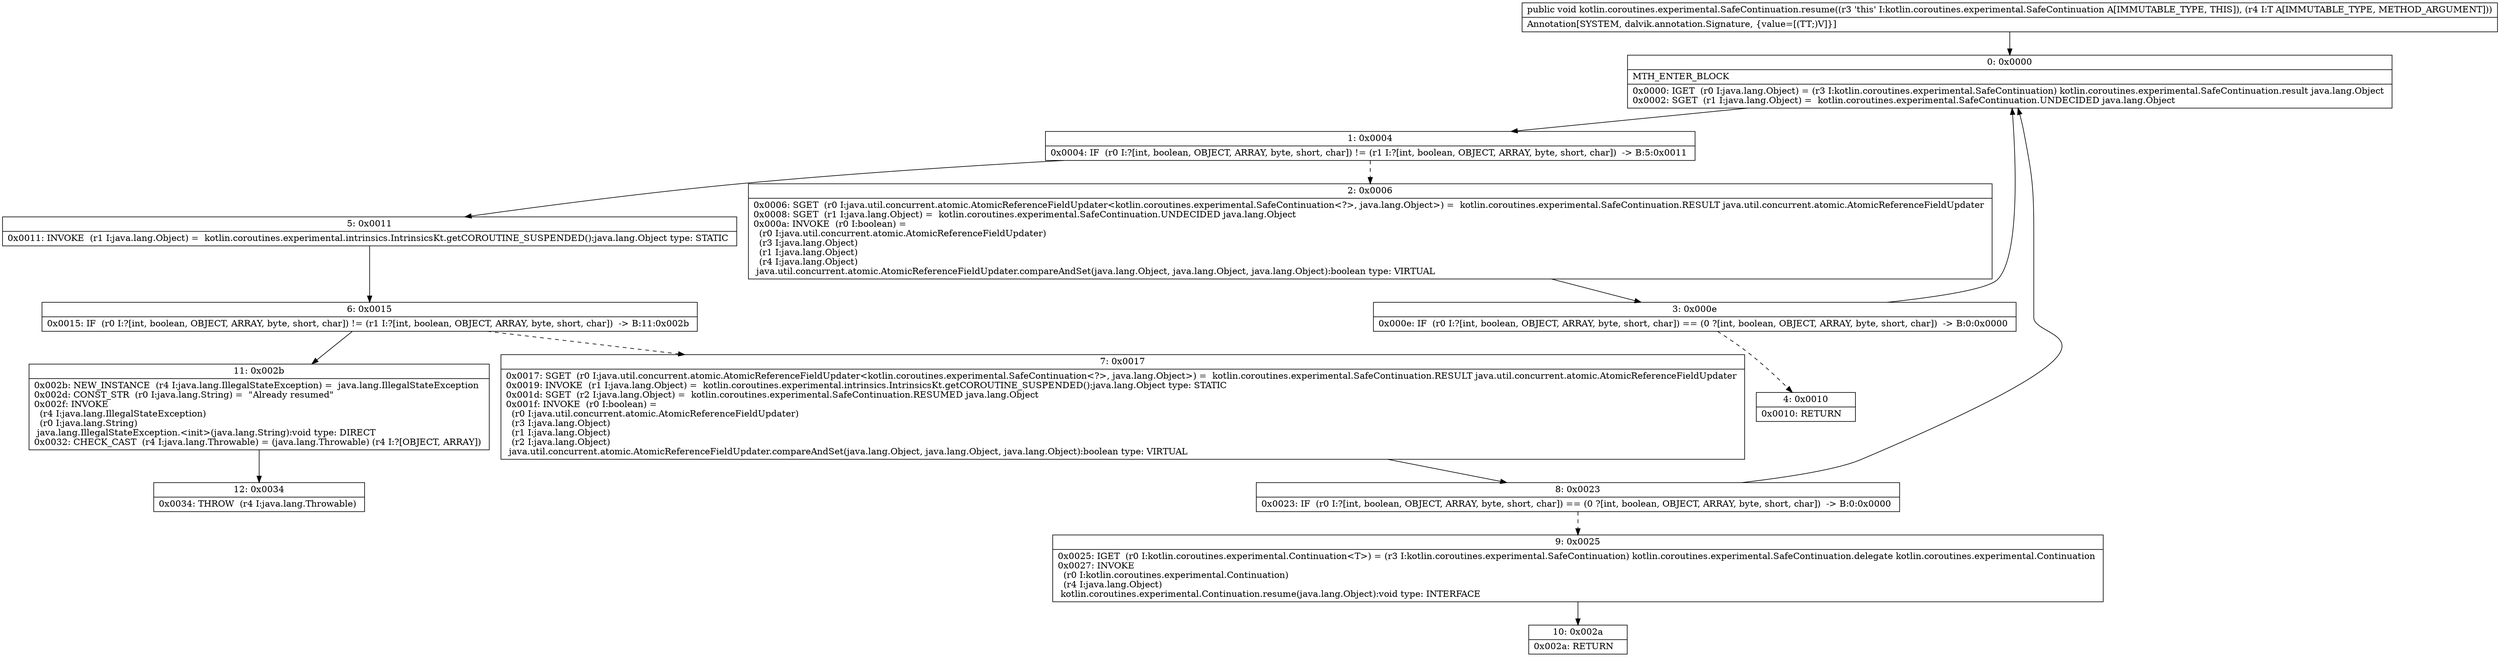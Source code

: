 digraph "CFG forkotlin.coroutines.experimental.SafeContinuation.resume(Ljava\/lang\/Object;)V" {
Node_0 [shape=record,label="{0\:\ 0x0000|MTH_ENTER_BLOCK\l|0x0000: IGET  (r0 I:java.lang.Object) = (r3 I:kotlin.coroutines.experimental.SafeContinuation) kotlin.coroutines.experimental.SafeContinuation.result java.lang.Object \l0x0002: SGET  (r1 I:java.lang.Object) =  kotlin.coroutines.experimental.SafeContinuation.UNDECIDED java.lang.Object \l}"];
Node_1 [shape=record,label="{1\:\ 0x0004|0x0004: IF  (r0 I:?[int, boolean, OBJECT, ARRAY, byte, short, char]) != (r1 I:?[int, boolean, OBJECT, ARRAY, byte, short, char])  \-\> B:5:0x0011 \l}"];
Node_2 [shape=record,label="{2\:\ 0x0006|0x0006: SGET  (r0 I:java.util.concurrent.atomic.AtomicReferenceFieldUpdater\<kotlin.coroutines.experimental.SafeContinuation\<?\>, java.lang.Object\>) =  kotlin.coroutines.experimental.SafeContinuation.RESULT java.util.concurrent.atomic.AtomicReferenceFieldUpdater \l0x0008: SGET  (r1 I:java.lang.Object) =  kotlin.coroutines.experimental.SafeContinuation.UNDECIDED java.lang.Object \l0x000a: INVOKE  (r0 I:boolean) = \l  (r0 I:java.util.concurrent.atomic.AtomicReferenceFieldUpdater)\l  (r3 I:java.lang.Object)\l  (r1 I:java.lang.Object)\l  (r4 I:java.lang.Object)\l java.util.concurrent.atomic.AtomicReferenceFieldUpdater.compareAndSet(java.lang.Object, java.lang.Object, java.lang.Object):boolean type: VIRTUAL \l}"];
Node_3 [shape=record,label="{3\:\ 0x000e|0x000e: IF  (r0 I:?[int, boolean, OBJECT, ARRAY, byte, short, char]) == (0 ?[int, boolean, OBJECT, ARRAY, byte, short, char])  \-\> B:0:0x0000 \l}"];
Node_4 [shape=record,label="{4\:\ 0x0010|0x0010: RETURN   \l}"];
Node_5 [shape=record,label="{5\:\ 0x0011|0x0011: INVOKE  (r1 I:java.lang.Object) =  kotlin.coroutines.experimental.intrinsics.IntrinsicsKt.getCOROUTINE_SUSPENDED():java.lang.Object type: STATIC \l}"];
Node_6 [shape=record,label="{6\:\ 0x0015|0x0015: IF  (r0 I:?[int, boolean, OBJECT, ARRAY, byte, short, char]) != (r1 I:?[int, boolean, OBJECT, ARRAY, byte, short, char])  \-\> B:11:0x002b \l}"];
Node_7 [shape=record,label="{7\:\ 0x0017|0x0017: SGET  (r0 I:java.util.concurrent.atomic.AtomicReferenceFieldUpdater\<kotlin.coroutines.experimental.SafeContinuation\<?\>, java.lang.Object\>) =  kotlin.coroutines.experimental.SafeContinuation.RESULT java.util.concurrent.atomic.AtomicReferenceFieldUpdater \l0x0019: INVOKE  (r1 I:java.lang.Object) =  kotlin.coroutines.experimental.intrinsics.IntrinsicsKt.getCOROUTINE_SUSPENDED():java.lang.Object type: STATIC \l0x001d: SGET  (r2 I:java.lang.Object) =  kotlin.coroutines.experimental.SafeContinuation.RESUMED java.lang.Object \l0x001f: INVOKE  (r0 I:boolean) = \l  (r0 I:java.util.concurrent.atomic.AtomicReferenceFieldUpdater)\l  (r3 I:java.lang.Object)\l  (r1 I:java.lang.Object)\l  (r2 I:java.lang.Object)\l java.util.concurrent.atomic.AtomicReferenceFieldUpdater.compareAndSet(java.lang.Object, java.lang.Object, java.lang.Object):boolean type: VIRTUAL \l}"];
Node_8 [shape=record,label="{8\:\ 0x0023|0x0023: IF  (r0 I:?[int, boolean, OBJECT, ARRAY, byte, short, char]) == (0 ?[int, boolean, OBJECT, ARRAY, byte, short, char])  \-\> B:0:0x0000 \l}"];
Node_9 [shape=record,label="{9\:\ 0x0025|0x0025: IGET  (r0 I:kotlin.coroutines.experimental.Continuation\<T\>) = (r3 I:kotlin.coroutines.experimental.SafeContinuation) kotlin.coroutines.experimental.SafeContinuation.delegate kotlin.coroutines.experimental.Continuation \l0x0027: INVOKE  \l  (r0 I:kotlin.coroutines.experimental.Continuation)\l  (r4 I:java.lang.Object)\l kotlin.coroutines.experimental.Continuation.resume(java.lang.Object):void type: INTERFACE \l}"];
Node_10 [shape=record,label="{10\:\ 0x002a|0x002a: RETURN   \l}"];
Node_11 [shape=record,label="{11\:\ 0x002b|0x002b: NEW_INSTANCE  (r4 I:java.lang.IllegalStateException) =  java.lang.IllegalStateException \l0x002d: CONST_STR  (r0 I:java.lang.String) =  \"Already resumed\" \l0x002f: INVOKE  \l  (r4 I:java.lang.IllegalStateException)\l  (r0 I:java.lang.String)\l java.lang.IllegalStateException.\<init\>(java.lang.String):void type: DIRECT \l0x0032: CHECK_CAST  (r4 I:java.lang.Throwable) = (java.lang.Throwable) (r4 I:?[OBJECT, ARRAY]) \l}"];
Node_12 [shape=record,label="{12\:\ 0x0034|0x0034: THROW  (r4 I:java.lang.Throwable) \l}"];
MethodNode[shape=record,label="{public void kotlin.coroutines.experimental.SafeContinuation.resume((r3 'this' I:kotlin.coroutines.experimental.SafeContinuation A[IMMUTABLE_TYPE, THIS]), (r4 I:T A[IMMUTABLE_TYPE, METHOD_ARGUMENT]))  | Annotation[SYSTEM, dalvik.annotation.Signature, \{value=[(TT;)V]\}]\l}"];
MethodNode -> Node_0;
Node_0 -> Node_1;
Node_1 -> Node_2[style=dashed];
Node_1 -> Node_5;
Node_2 -> Node_3;
Node_3 -> Node_0;
Node_3 -> Node_4[style=dashed];
Node_5 -> Node_6;
Node_6 -> Node_7[style=dashed];
Node_6 -> Node_11;
Node_7 -> Node_8;
Node_8 -> Node_0;
Node_8 -> Node_9[style=dashed];
Node_9 -> Node_10;
Node_11 -> Node_12;
}

